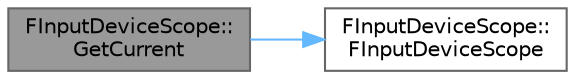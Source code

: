 digraph "FInputDeviceScope::GetCurrent"
{
 // INTERACTIVE_SVG=YES
 // LATEX_PDF_SIZE
  bgcolor="transparent";
  edge [fontname=Helvetica,fontsize=10,labelfontname=Helvetica,labelfontsize=10];
  node [fontname=Helvetica,fontsize=10,shape=box,height=0.2,width=0.4];
  rankdir="LR";
  Node1 [id="Node000001",label="FInputDeviceScope::\lGetCurrent",height=0.2,width=0.4,color="gray40", fillcolor="grey60", style="filled", fontcolor="black",tooltip="Returns the currently active InputDeviceScope."];
  Node1 -> Node2 [id="edge1_Node000001_Node000002",color="steelblue1",style="solid",tooltip=" "];
  Node2 [id="Node000002",label="FInputDeviceScope::\lFInputDeviceScope",height=0.2,width=0.4,color="grey40", fillcolor="white", style="filled",URL="$dd/d94/classFInputDeviceScope.html#ab310870efce176fb1a4806939f5edad1",tooltip="Constructor, this should only be allocated directly on the stack."];
}
